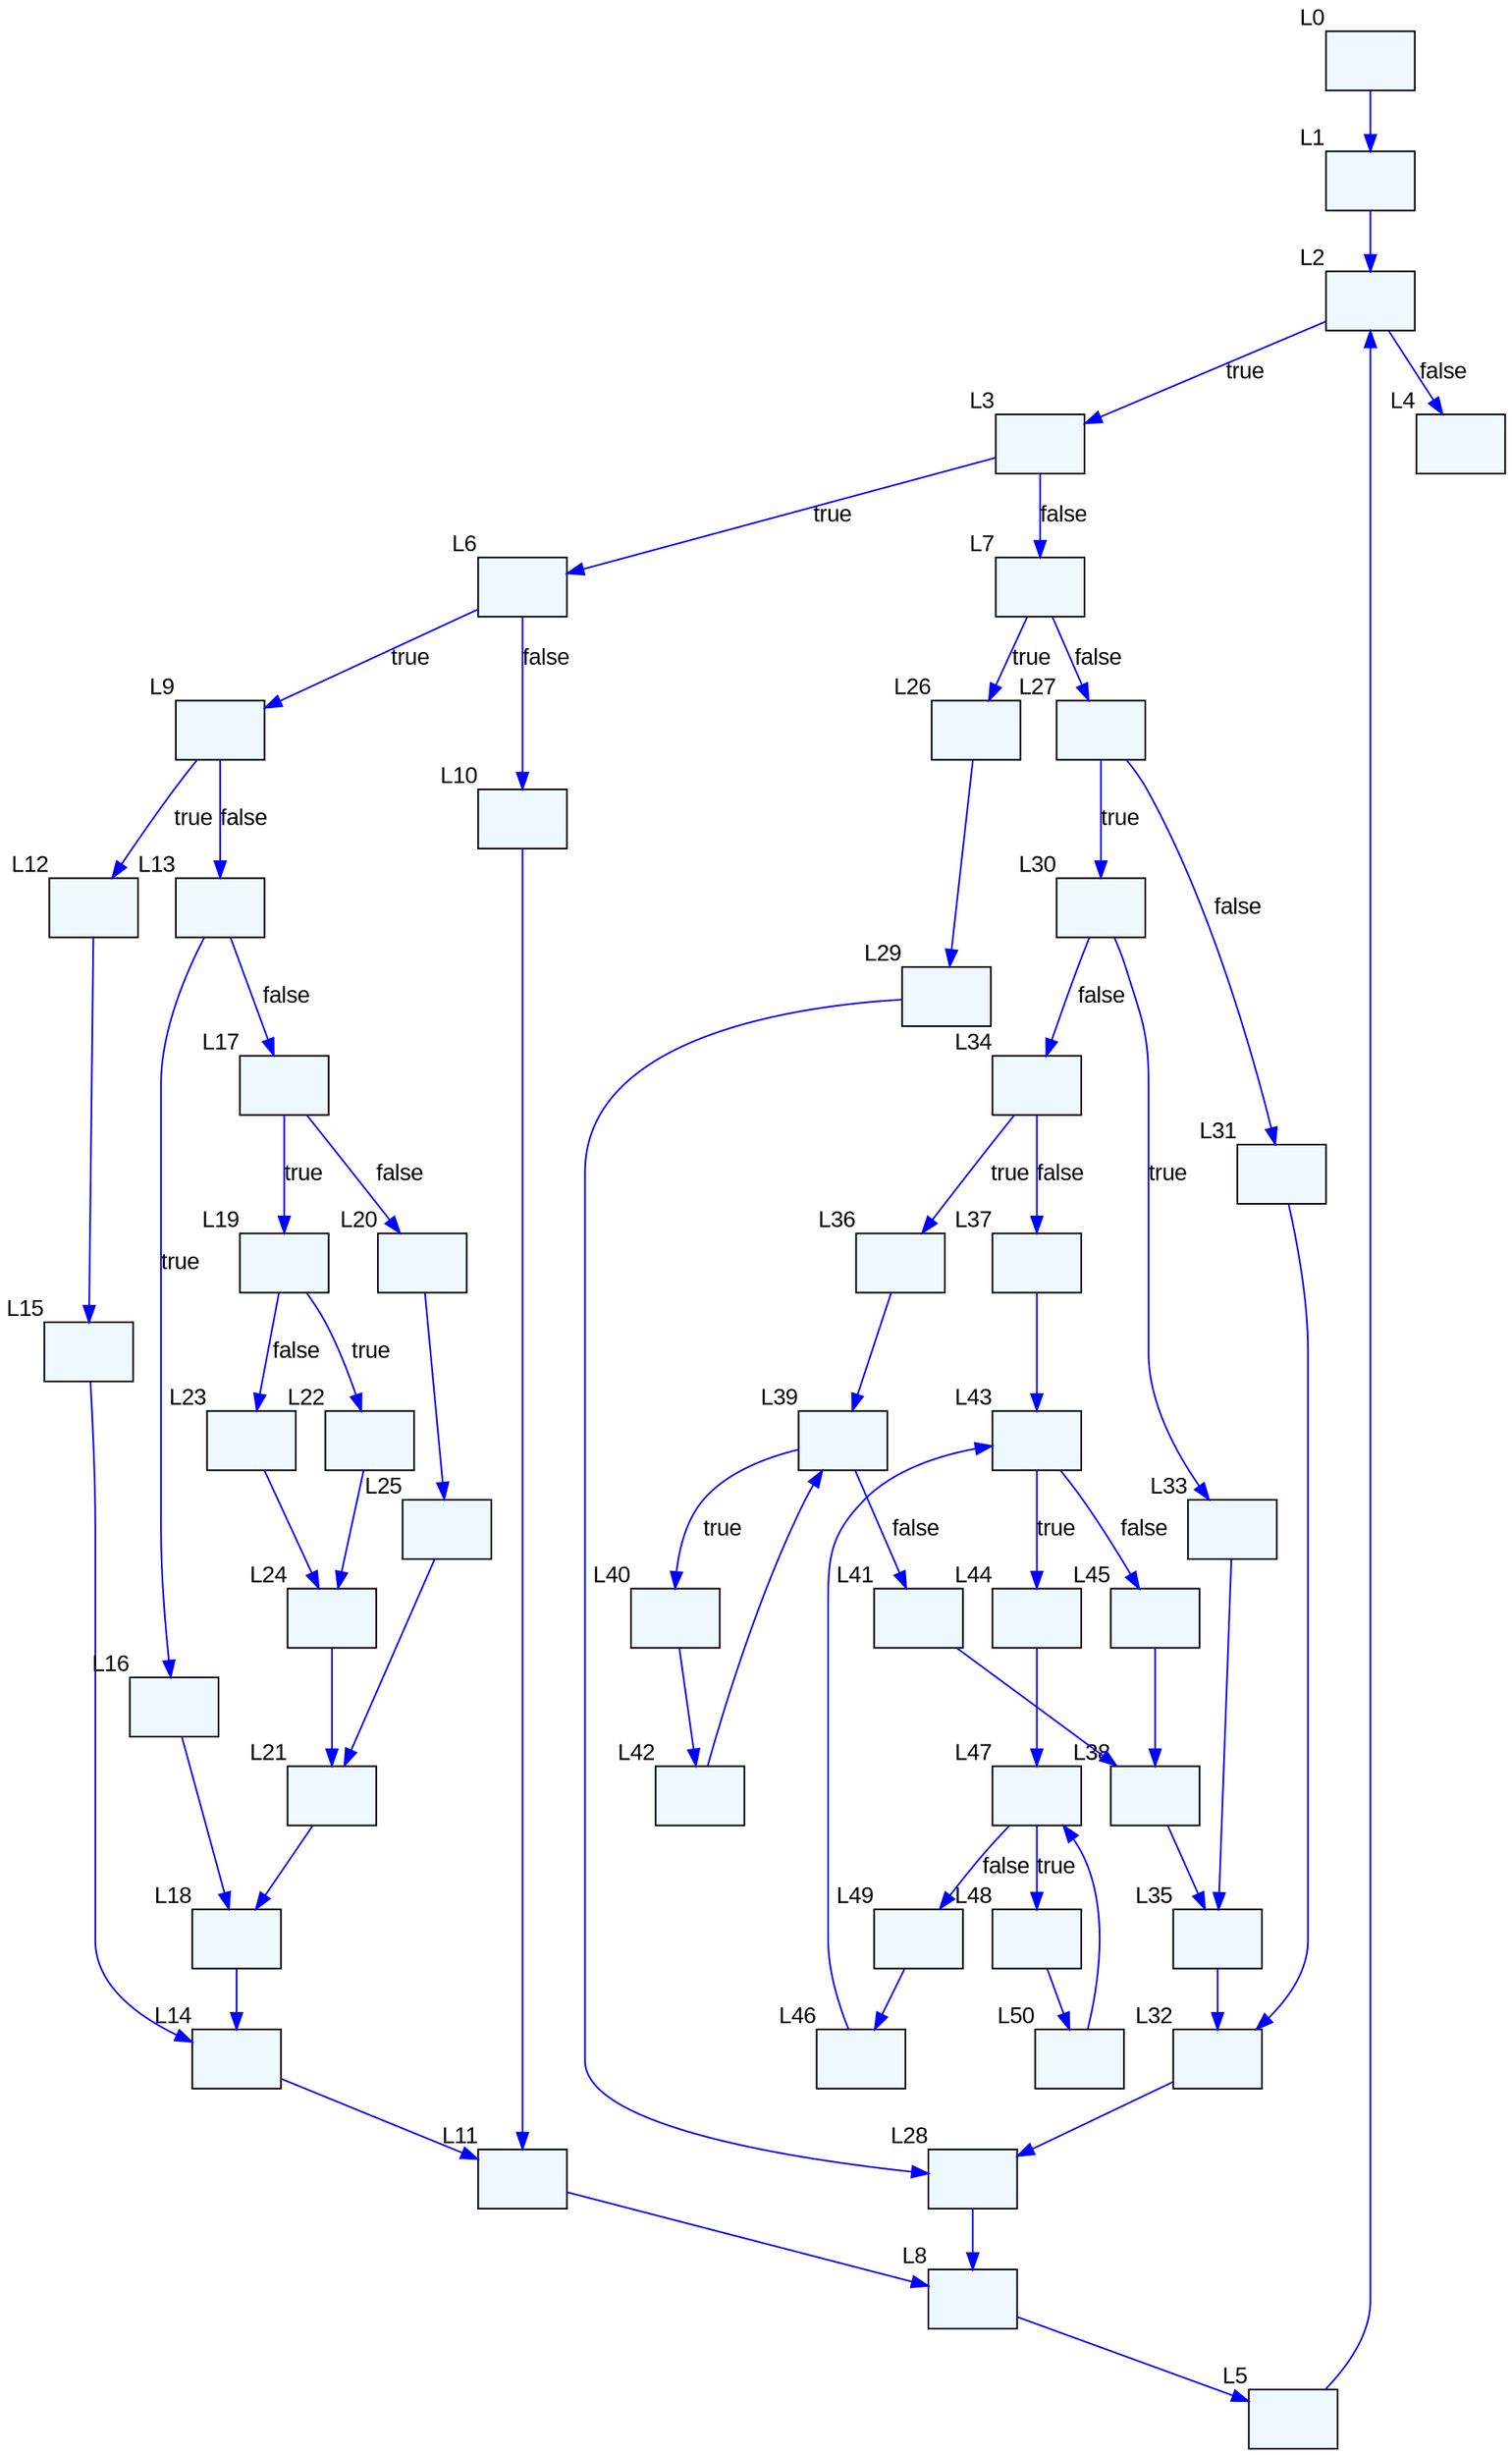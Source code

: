 digraph ControlFlowGraph {
  forcelabels=true;
  graph [ label="",
          bgcolor="white",
          fontname="Arail",
          rankdir="TB"]
 
  node  [ fontname="Arial",
              shape="box",
              style="filled",
              fillcolor="AliceBlue"]
 
  edge  [ fontname="Arial",
          color="Blue",
          dir="forward"]
 
bb_L0 [label="",shape=rectangle, xlabel=L0]
bb_L0 -> bb_L1 
bb_L1 [label="",shape=rectangle, xlabel=L1]
bb_L1 -> bb_L2 
bb_L2 [label="",shape=rectangle, xlabel=L2]
bb_L2 -> bb_L3 [label=true]
bb_L3 [label="",shape=rectangle, xlabel=L3]
bb_L3 -> bb_L6 [label=true]
bb_L6 [label="",shape=rectangle, xlabel=L6]
bb_L6 -> bb_L9 [label=true]
bb_L9 [label="",shape=rectangle, xlabel=L9]
bb_L9 -> bb_L12 [label=true]
bb_L12 [label="",shape=rectangle, xlabel=L12]
bb_L12 -> bb_L15 
bb_L15 [label="",shape=rectangle, xlabel=L15]
bb_L15 -> bb_L14 
bb_L14 [label="",shape=rectangle, xlabel=L14]
bb_L14 -> bb_L11 
bb_L11 [label="",shape=rectangle, xlabel=L11]
bb_L11 -> bb_L8 
bb_L8 [label="",shape=rectangle, xlabel=L8]
bb_L8 -> bb_L5 
bb_L5 [label="",shape=rectangle, xlabel=L5]
bb_L5 -> bb_L2 
bb_L9 -> bb_L13 [label=false]
bb_L13 [label="",shape=rectangle, xlabel=L13]
bb_L13 -> bb_L16 [label=true]
bb_L16 [label="",shape=rectangle, xlabel=L16]
bb_L16 -> bb_L18 
bb_L18 [label="",shape=rectangle, xlabel=L18]
bb_L18 -> bb_L14 
bb_L13 -> bb_L17 [label=false]
bb_L17 [label="",shape=rectangle, xlabel=L17]
bb_L17 -> bb_L19 [label=true]
bb_L19 [label="",shape=rectangle, xlabel=L19]
bb_L19 -> bb_L22 [label=true]
bb_L22 [label="",shape=rectangle, xlabel=L22]
bb_L22 -> bb_L24 
bb_L24 [label="",shape=rectangle, xlabel=L24]
bb_L24 -> bb_L21 
bb_L21 [label="",shape=rectangle, xlabel=L21]
bb_L21 -> bb_L18 
bb_L19 -> bb_L23 [label=false]
bb_L23 [label="",shape=rectangle, xlabel=L23]
bb_L23 -> bb_L24 
bb_L17 -> bb_L20 [label=false]
bb_L20 [label="",shape=rectangle, xlabel=L20]
bb_L20 -> bb_L25 
bb_L25 [label="",shape=rectangle, xlabel=L25]
bb_L25 -> bb_L21 
bb_L6 -> bb_L10 [label=false]
bb_L10 [label="",shape=rectangle, xlabel=L10]
bb_L10 -> bb_L11 
bb_L3 -> bb_L7 [label=false]
bb_L7 [label="",shape=rectangle, xlabel=L7]
bb_L7 -> bb_L26 [label=true]
bb_L26 [label="",shape=rectangle, xlabel=L26]
bb_L26 -> bb_L29 
bb_L29 [label="",shape=rectangle, xlabel=L29]
bb_L29 -> bb_L28 
bb_L28 [label="",shape=rectangle, xlabel=L28]
bb_L28 -> bb_L8 
bb_L7 -> bb_L27 [label=false]
bb_L27 [label="",shape=rectangle, xlabel=L27]
bb_L27 -> bb_L30 [label=true]
bb_L30 [label="",shape=rectangle, xlabel=L30]
bb_L30 -> bb_L33 [label=true]
bb_L33 [label="",shape=rectangle, xlabel=L33]
bb_L33 -> bb_L35 
bb_L35 [label="",shape=rectangle, xlabel=L35]
bb_L35 -> bb_L32 
bb_L32 [label="",shape=rectangle, xlabel=L32]
bb_L32 -> bb_L28 
bb_L30 -> bb_L34 [label=false]
bb_L34 [label="",shape=rectangle, xlabel=L34]
bb_L34 -> bb_L36 [label=true]
bb_L36 [label="",shape=rectangle, xlabel=L36]
bb_L36 -> bb_L39 
bb_L39 [label="",shape=rectangle, xlabel=L39]
bb_L39 -> bb_L40 [label=true]
bb_L40 [label="",shape=rectangle, xlabel=L40]
bb_L40 -> bb_L42 
bb_L42 [label="",shape=rectangle, xlabel=L42]
bb_L42 -> bb_L39 
bb_L39 -> bb_L41 [label=false]
bb_L41 [label="",shape=rectangle, xlabel=L41]
bb_L41 -> bb_L38 
bb_L38 [label="",shape=rectangle, xlabel=L38]
bb_L38 -> bb_L35 
bb_L34 -> bb_L37 [label=false]
bb_L37 [label="",shape=rectangle, xlabel=L37]
bb_L37 -> bb_L43 
bb_L43 [label="",shape=rectangle, xlabel=L43]
bb_L43 -> bb_L44 [label=true]
bb_L44 [label="",shape=rectangle, xlabel=L44]
bb_L44 -> bb_L47 
bb_L47 [label="",shape=rectangle, xlabel=L47]
bb_L47 -> bb_L48 [label=true]
bb_L48 [label="",shape=rectangle, xlabel=L48]
bb_L48 -> bb_L50 
bb_L50 [label="",shape=rectangle, xlabel=L50]
bb_L50 -> bb_L47 
bb_L47 -> bb_L49 [label=false]
bb_L49 [label="",shape=rectangle, xlabel=L49]
bb_L49 -> bb_L46 
bb_L46 [label="",shape=rectangle, xlabel=L46]
bb_L46 -> bb_L43 
bb_L43 -> bb_L45 [label=false]
bb_L45 [label="",shape=rectangle, xlabel=L45]
bb_L45 -> bb_L38 
bb_L27 -> bb_L31 [label=false]
bb_L31 [label="",shape=rectangle, xlabel=L31]
bb_L31 -> bb_L32 
bb_L2 -> bb_L4 [label=false]
bb_L4 [label="",shape=rectangle, xlabel=L4]
}
